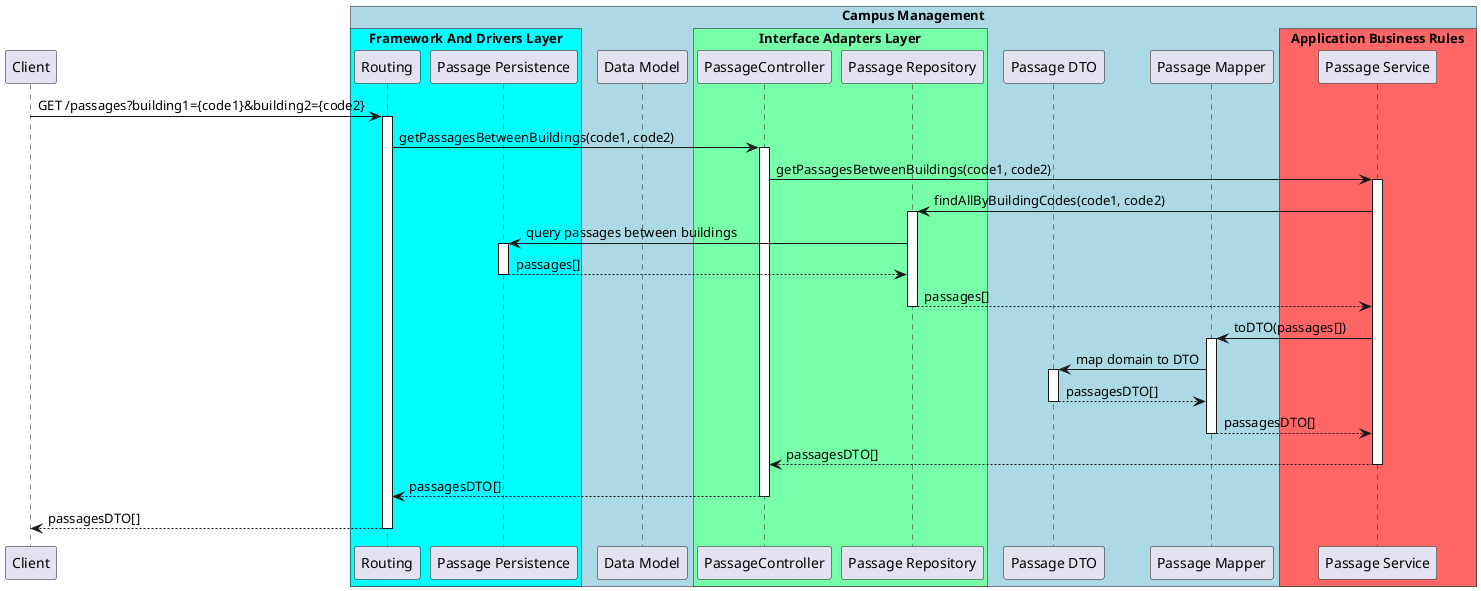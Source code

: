 @startuml SD Lv3

!pragma teoz true

participant "Client" as Client
box "Campus Management" #LightBlue

    box "Framework And Drivers Layer" #00ffff
        participant Routing
        participant "Passage Persistence" as Persistence
    end box

    participant "Data Model" as Data
    box "Interface Adapters Layer" #77ffaa
        participant PassageController as Controller
        participant "Passage Repository" as Repository
    end box

    participant "Passage DTO" as PassageDTO
    participant "Passage Mapper" as PassageMapper
    box "Application Business Rules" #ff6666
        participant "Passage Service" as PassageService
    end box

    ' box "Enterprise Business Rules" #eeddaa
    '     participant Passage
    ' end box
end box

Client -> Routing : GET /passages?building1={code1}&building2={code2}
activate Routing

    Routing -> Controller : getPassagesBetweenBuildings(code1, code2)
    activate Controller

        Controller -> PassageService : getPassagesBetweenBuildings(code1, code2)
        activate PassageService
        
            PassageService -> Repository : findAllByBuildingCodes(code1, code2)
            activate Repository

                Repository -> Persistence : query passages between buildings
                activate Persistence

                Persistence --> Repository : passages[]
                deactivate Persistence

            Repository --> PassageService : passages[]
            deactivate Repository

            PassageService -> PassageMapper : toDTO(passages[])
            activate PassageMapper
            
                PassageMapper -> PassageDTO : map domain to DTO
                activate PassageDTO

                PassageDTO --> PassageMapper : passagesDTO[]
                deactivate PassageDTO

            PassageMapper --> PassageService : passagesDTO[]
            deactivate PassageMapper

        PassageService --> Controller : passagesDTO[]
        deactivate PassageService

    Controller --> Routing : passagesDTO[]
    deactivate Controller

Client <-- Routing : passagesDTO[]
deactivate Routing

@enduml
